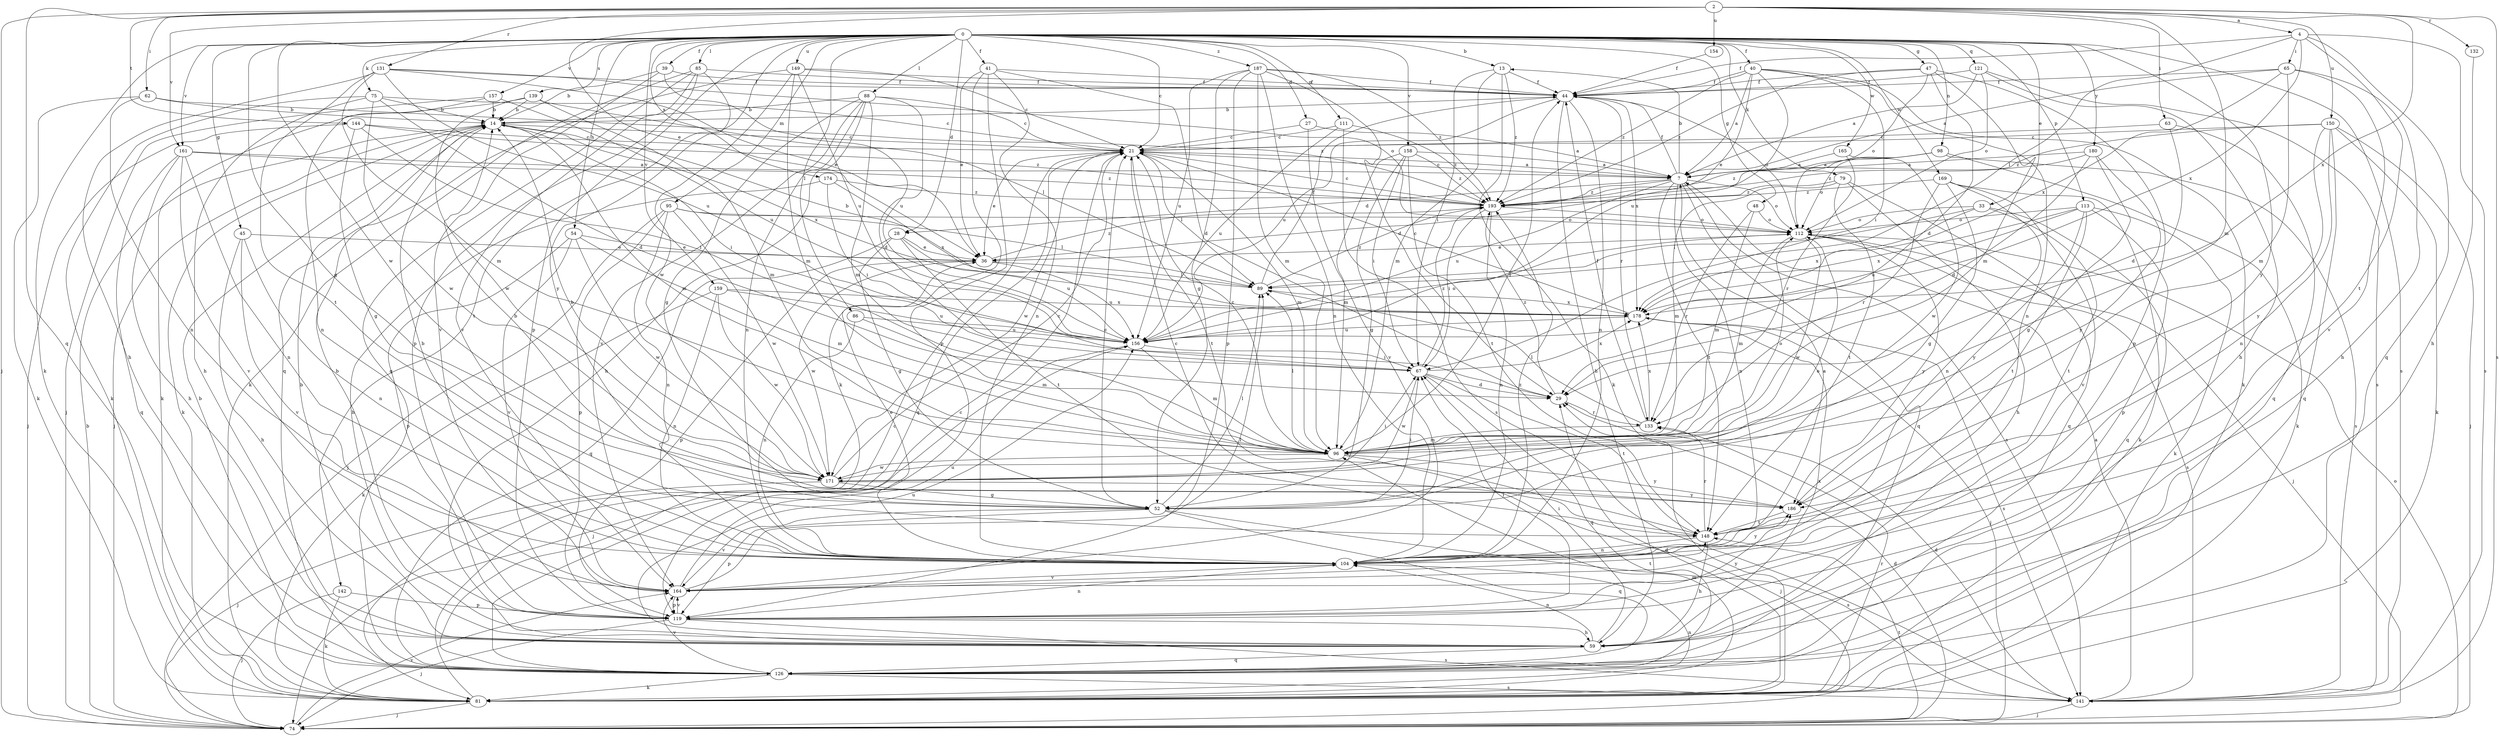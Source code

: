 strict digraph  {
0;
2;
4;
7;
13;
14;
21;
27;
28;
29;
33;
36;
39;
40;
41;
44;
45;
47;
48;
52;
54;
59;
62;
63;
65;
67;
74;
75;
79;
81;
85;
86;
88;
89;
95;
96;
98;
104;
111;
112;
113;
119;
121;
126;
131;
132;
133;
139;
141;
142;
144;
148;
149;
150;
154;
156;
157;
158;
159;
161;
164;
165;
169;
171;
174;
178;
180;
186;
187;
193;
0 -> 13  [label=b];
0 -> 21  [label=c];
0 -> 27  [label=d];
0 -> 28  [label=d];
0 -> 33  [label=e];
0 -> 39  [label=f];
0 -> 40  [label=f];
0 -> 41  [label=f];
0 -> 45  [label=g];
0 -> 47  [label=g];
0 -> 48  [label=g];
0 -> 52  [label=g];
0 -> 54  [label=h];
0 -> 75  [label=k];
0 -> 79  [label=k];
0 -> 81  [label=k];
0 -> 85  [label=l];
0 -> 86  [label=l];
0 -> 88  [label=l];
0 -> 95  [label=m];
0 -> 98  [label=n];
0 -> 111  [label=o];
0 -> 113  [label=p];
0 -> 119  [label=p];
0 -> 121  [label=q];
0 -> 139  [label=s];
0 -> 141  [label=s];
0 -> 142  [label=t];
0 -> 149  [label=u];
0 -> 157  [label=v];
0 -> 158  [label=v];
0 -> 159  [label=v];
0 -> 161  [label=v];
0 -> 165  [label=w];
0 -> 169  [label=w];
0 -> 171  [label=w];
0 -> 174  [label=x];
0 -> 180  [label=y];
0 -> 186  [label=y];
0 -> 187  [label=z];
2 -> 4  [label=a];
2 -> 36  [label=e];
2 -> 62  [label=i];
2 -> 63  [label=i];
2 -> 74  [label=j];
2 -> 96  [label=m];
2 -> 126  [label=q];
2 -> 131  [label=r];
2 -> 132  [label=r];
2 -> 141  [label=s];
2 -> 144  [label=t];
2 -> 150  [label=u];
2 -> 154  [label=u];
2 -> 161  [label=v];
2 -> 178  [label=x];
4 -> 44  [label=f];
4 -> 65  [label=i];
4 -> 89  [label=l];
4 -> 126  [label=q];
4 -> 141  [label=s];
4 -> 148  [label=t];
4 -> 178  [label=x];
7 -> 13  [label=b];
7 -> 21  [label=c];
7 -> 28  [label=d];
7 -> 44  [label=f];
7 -> 104  [label=n];
7 -> 112  [label=o];
7 -> 126  [label=q];
7 -> 141  [label=s];
7 -> 148  [label=t];
7 -> 156  [label=u];
7 -> 193  [label=z];
13 -> 44  [label=f];
13 -> 67  [label=i];
13 -> 81  [label=k];
13 -> 96  [label=m];
13 -> 193  [label=z];
14 -> 21  [label=c];
14 -> 67  [label=i];
14 -> 74  [label=j];
14 -> 81  [label=k];
14 -> 96  [label=m];
14 -> 178  [label=x];
21 -> 7  [label=a];
21 -> 36  [label=e];
21 -> 89  [label=l];
21 -> 96  [label=m];
21 -> 126  [label=q];
21 -> 148  [label=t];
21 -> 171  [label=w];
27 -> 7  [label=a];
27 -> 21  [label=c];
27 -> 164  [label=v];
28 -> 36  [label=e];
28 -> 52  [label=g];
28 -> 126  [label=q];
28 -> 148  [label=t];
28 -> 156  [label=u];
29 -> 133  [label=r];
29 -> 193  [label=z];
33 -> 89  [label=l];
33 -> 112  [label=o];
33 -> 126  [label=q];
33 -> 148  [label=t];
33 -> 178  [label=x];
36 -> 89  [label=l];
36 -> 119  [label=p];
36 -> 156  [label=u];
36 -> 171  [label=w];
36 -> 193  [label=z];
39 -> 14  [label=b];
39 -> 44  [label=f];
39 -> 156  [label=u];
39 -> 164  [label=v];
40 -> 7  [label=a];
40 -> 36  [label=e];
40 -> 44  [label=f];
40 -> 67  [label=i];
40 -> 81  [label=k];
40 -> 104  [label=n];
40 -> 156  [label=u];
40 -> 193  [label=z];
41 -> 29  [label=d];
41 -> 36  [label=e];
41 -> 44  [label=f];
41 -> 81  [label=k];
41 -> 104  [label=n];
41 -> 119  [label=p];
44 -> 14  [label=b];
44 -> 59  [label=h];
44 -> 104  [label=n];
44 -> 112  [label=o];
44 -> 133  [label=r];
44 -> 156  [label=u];
44 -> 178  [label=x];
45 -> 36  [label=e];
45 -> 59  [label=h];
45 -> 104  [label=n];
45 -> 164  [label=v];
47 -> 29  [label=d];
47 -> 44  [label=f];
47 -> 96  [label=m];
47 -> 112  [label=o];
47 -> 119  [label=p];
47 -> 193  [label=z];
48 -> 96  [label=m];
48 -> 112  [label=o];
48 -> 133  [label=r];
52 -> 21  [label=c];
52 -> 67  [label=i];
52 -> 89  [label=l];
52 -> 112  [label=o];
52 -> 119  [label=p];
52 -> 126  [label=q];
52 -> 141  [label=s];
52 -> 164  [label=v];
54 -> 36  [label=e];
54 -> 96  [label=m];
54 -> 119  [label=p];
54 -> 164  [label=v];
54 -> 171  [label=w];
59 -> 14  [label=b];
59 -> 67  [label=i];
59 -> 104  [label=n];
59 -> 126  [label=q];
59 -> 156  [label=u];
59 -> 178  [label=x];
62 -> 14  [label=b];
62 -> 81  [label=k];
62 -> 104  [label=n];
62 -> 193  [label=z];
63 -> 21  [label=c];
63 -> 29  [label=d];
63 -> 126  [label=q];
65 -> 7  [label=a];
65 -> 44  [label=f];
65 -> 59  [label=h];
65 -> 96  [label=m];
65 -> 164  [label=v];
65 -> 178  [label=x];
67 -> 29  [label=d];
67 -> 126  [label=q];
67 -> 148  [label=t];
67 -> 171  [label=w];
67 -> 178  [label=x];
67 -> 193  [label=z];
74 -> 14  [label=b];
74 -> 29  [label=d];
74 -> 112  [label=o];
74 -> 148  [label=t];
74 -> 164  [label=v];
75 -> 14  [label=b];
75 -> 21  [label=c];
75 -> 29  [label=d];
75 -> 59  [label=h];
75 -> 81  [label=k];
75 -> 171  [label=w];
79 -> 59  [label=h];
79 -> 96  [label=m];
79 -> 126  [label=q];
79 -> 148  [label=t];
79 -> 193  [label=z];
81 -> 21  [label=c];
81 -> 29  [label=d];
81 -> 74  [label=j];
81 -> 96  [label=m];
81 -> 104  [label=n];
81 -> 133  [label=r];
85 -> 44  [label=f];
85 -> 81  [label=k];
85 -> 119  [label=p];
85 -> 126  [label=q];
85 -> 164  [label=v];
85 -> 186  [label=y];
86 -> 96  [label=m];
86 -> 104  [label=n];
86 -> 156  [label=u];
88 -> 14  [label=b];
88 -> 21  [label=c];
88 -> 29  [label=d];
88 -> 52  [label=g];
88 -> 59  [label=h];
88 -> 96  [label=m];
88 -> 104  [label=n];
88 -> 164  [label=v];
89 -> 14  [label=b];
89 -> 44  [label=f];
89 -> 178  [label=x];
89 -> 193  [label=z];
95 -> 74  [label=j];
95 -> 89  [label=l];
95 -> 104  [label=n];
95 -> 112  [label=o];
95 -> 119  [label=p];
95 -> 171  [label=w];
96 -> 21  [label=c];
96 -> 44  [label=f];
96 -> 74  [label=j];
96 -> 89  [label=l];
96 -> 112  [label=o];
96 -> 171  [label=w];
96 -> 186  [label=y];
98 -> 7  [label=a];
98 -> 81  [label=k];
98 -> 112  [label=o];
98 -> 141  [label=s];
98 -> 193  [label=z];
104 -> 7  [label=a];
104 -> 14  [label=b];
104 -> 36  [label=e];
104 -> 164  [label=v];
104 -> 186  [label=y];
104 -> 193  [label=z];
111 -> 21  [label=c];
111 -> 141  [label=s];
111 -> 156  [label=u];
111 -> 193  [label=z];
112 -> 36  [label=e];
112 -> 74  [label=j];
112 -> 96  [label=m];
112 -> 141  [label=s];
112 -> 171  [label=w];
112 -> 186  [label=y];
113 -> 81  [label=k];
113 -> 112  [label=o];
113 -> 119  [label=p];
113 -> 148  [label=t];
113 -> 156  [label=u];
113 -> 178  [label=x];
113 -> 186  [label=y];
119 -> 14  [label=b];
119 -> 59  [label=h];
119 -> 67  [label=i];
119 -> 74  [label=j];
119 -> 104  [label=n];
119 -> 141  [label=s];
119 -> 164  [label=v];
119 -> 186  [label=y];
121 -> 7  [label=a];
121 -> 44  [label=f];
121 -> 59  [label=h];
121 -> 112  [label=o];
121 -> 141  [label=s];
126 -> 14  [label=b];
126 -> 21  [label=c];
126 -> 81  [label=k];
126 -> 141  [label=s];
126 -> 164  [label=v];
131 -> 36  [label=e];
131 -> 44  [label=f];
131 -> 59  [label=h];
131 -> 96  [label=m];
131 -> 112  [label=o];
131 -> 148  [label=t];
131 -> 156  [label=u];
132 -> 59  [label=h];
133 -> 44  [label=f];
133 -> 89  [label=l];
133 -> 96  [label=m];
133 -> 178  [label=x];
139 -> 14  [label=b];
139 -> 81  [label=k];
139 -> 89  [label=l];
139 -> 96  [label=m];
139 -> 171  [label=w];
141 -> 7  [label=a];
141 -> 29  [label=d];
141 -> 74  [label=j];
142 -> 74  [label=j];
142 -> 81  [label=k];
142 -> 119  [label=p];
144 -> 21  [label=c];
144 -> 52  [label=g];
144 -> 67  [label=i];
144 -> 74  [label=j];
144 -> 193  [label=z];
148 -> 21  [label=c];
148 -> 59  [label=h];
148 -> 104  [label=n];
148 -> 133  [label=r];
149 -> 21  [label=c];
149 -> 44  [label=f];
149 -> 96  [label=m];
149 -> 126  [label=q];
149 -> 156  [label=u];
149 -> 171  [label=w];
150 -> 21  [label=c];
150 -> 74  [label=j];
150 -> 81  [label=k];
150 -> 104  [label=n];
150 -> 126  [label=q];
150 -> 186  [label=y];
150 -> 193  [label=z];
154 -> 44  [label=f];
156 -> 67  [label=i];
156 -> 74  [label=j];
156 -> 96  [label=m];
156 -> 112  [label=o];
157 -> 14  [label=b];
157 -> 74  [label=j];
157 -> 104  [label=n];
157 -> 156  [label=u];
158 -> 7  [label=a];
158 -> 52  [label=g];
158 -> 67  [label=i];
158 -> 96  [label=m];
158 -> 148  [label=t];
158 -> 193  [label=z];
159 -> 81  [label=k];
159 -> 104  [label=n];
159 -> 156  [label=u];
159 -> 171  [label=w];
159 -> 178  [label=x];
161 -> 7  [label=a];
161 -> 59  [label=h];
161 -> 104  [label=n];
161 -> 126  [label=q];
161 -> 164  [label=v];
161 -> 193  [label=z];
164 -> 89  [label=l];
164 -> 119  [label=p];
164 -> 148  [label=t];
164 -> 156  [label=u];
165 -> 7  [label=a];
165 -> 133  [label=r];
165 -> 171  [label=w];
169 -> 52  [label=g];
169 -> 81  [label=k];
169 -> 104  [label=n];
169 -> 133  [label=r];
169 -> 164  [label=v];
169 -> 193  [label=z];
171 -> 14  [label=b];
171 -> 21  [label=c];
171 -> 52  [label=g];
171 -> 67  [label=i];
171 -> 74  [label=j];
171 -> 186  [label=y];
174 -> 59  [label=h];
174 -> 67  [label=i];
174 -> 178  [label=x];
174 -> 193  [label=z];
178 -> 21  [label=c];
178 -> 74  [label=j];
178 -> 141  [label=s];
178 -> 156  [label=u];
180 -> 7  [label=a];
180 -> 29  [label=d];
180 -> 52  [label=g];
180 -> 186  [label=y];
180 -> 193  [label=z];
186 -> 14  [label=b];
186 -> 148  [label=t];
187 -> 29  [label=d];
187 -> 44  [label=f];
187 -> 52  [label=g];
187 -> 96  [label=m];
187 -> 104  [label=n];
187 -> 119  [label=p];
187 -> 156  [label=u];
187 -> 193  [label=z];
193 -> 21  [label=c];
193 -> 67  [label=i];
193 -> 104  [label=n];
193 -> 112  [label=o];
}
